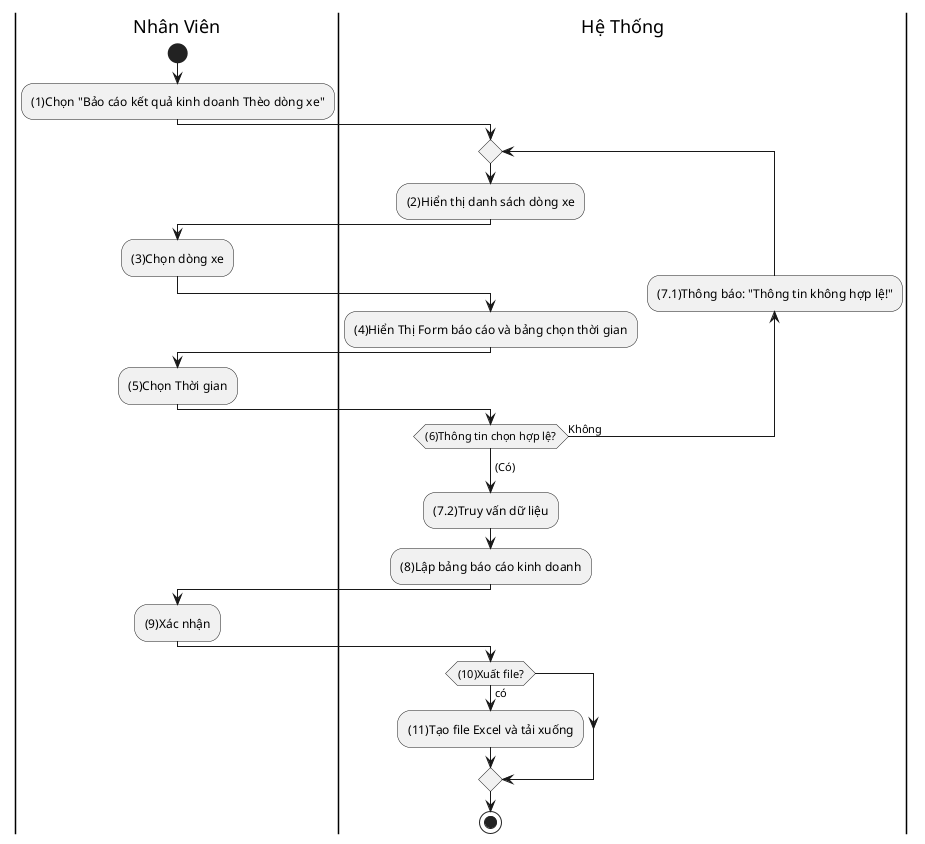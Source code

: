 @startuml
|Nhân Viên|
start
:(1)Chọn "Bảo cáo kết quả kinh doanh Thèo dòng xe";
|Hệ Thống|
repeat
  :(2)Hiển thị danh sách dòng xe;
  |Nhân Viên|
  :(3)Chọn dòng xe;
  |Hệ Thống|
  :(4)Hiển Thị Form báo cáo và bảng chọn thời gian;
  |Nhân Viên|
  :(5)Chọn Thời gian;
  |Hệ Thống|
backward :(7.1)Thông báo: "Thông tin không hợp lệ!";
repeat while ((6)Thông tin chọn hợp lệ?) is (Không)
-> (Có);
  :(7.2)Truy vấn dữ liệu;
  :(8)Lập bảng báo cáo kinh doanh;
  |Nhân Viên|
  :(9)Xác nhận;
  |Hệ Thống|
  if ((10)Xuất file?) then (có)
    :(11)Tạo file Excel và tải xuống;
endif
stop
@enduml